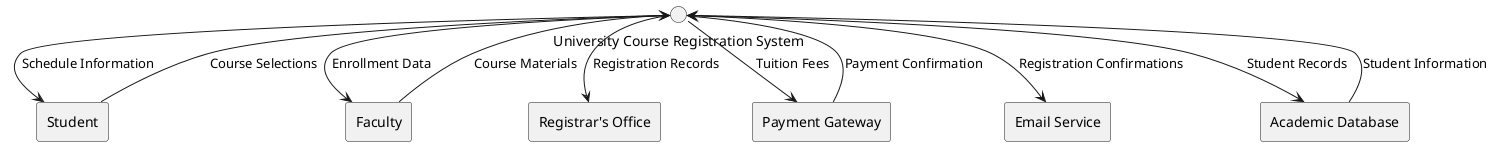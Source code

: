 @startuml

' Style settings
skinparam backgroundColor white
skinparam handwritten false

' Circle style for system
circle "University Course Registration System" as System

' External entities as simple rectangles
rectangle "Student" as Student
rectangle "Faculty" as Faculty
rectangle "Registrar's Office" as RegistrarOffice
rectangle "Payment Gateway" as PaymentGateway
rectangle "Email Service" as EmailService
rectangle "Academic Database" as AcademicDB

' Data Flows
Student --> System: Course Selections
System --> Student: Schedule Information
Faculty --> System: Course Materials
System --> Faculty: Enrollment Data
System --> RegistrarOffice: Registration Records
System --> PaymentGateway: Tuition Fees
PaymentGateway --> System: Payment Confirmation
System --> EmailService: Registration Confirmations
System --> AcademicDB: Student Records
AcademicDB --> System: Student Information

@enduml